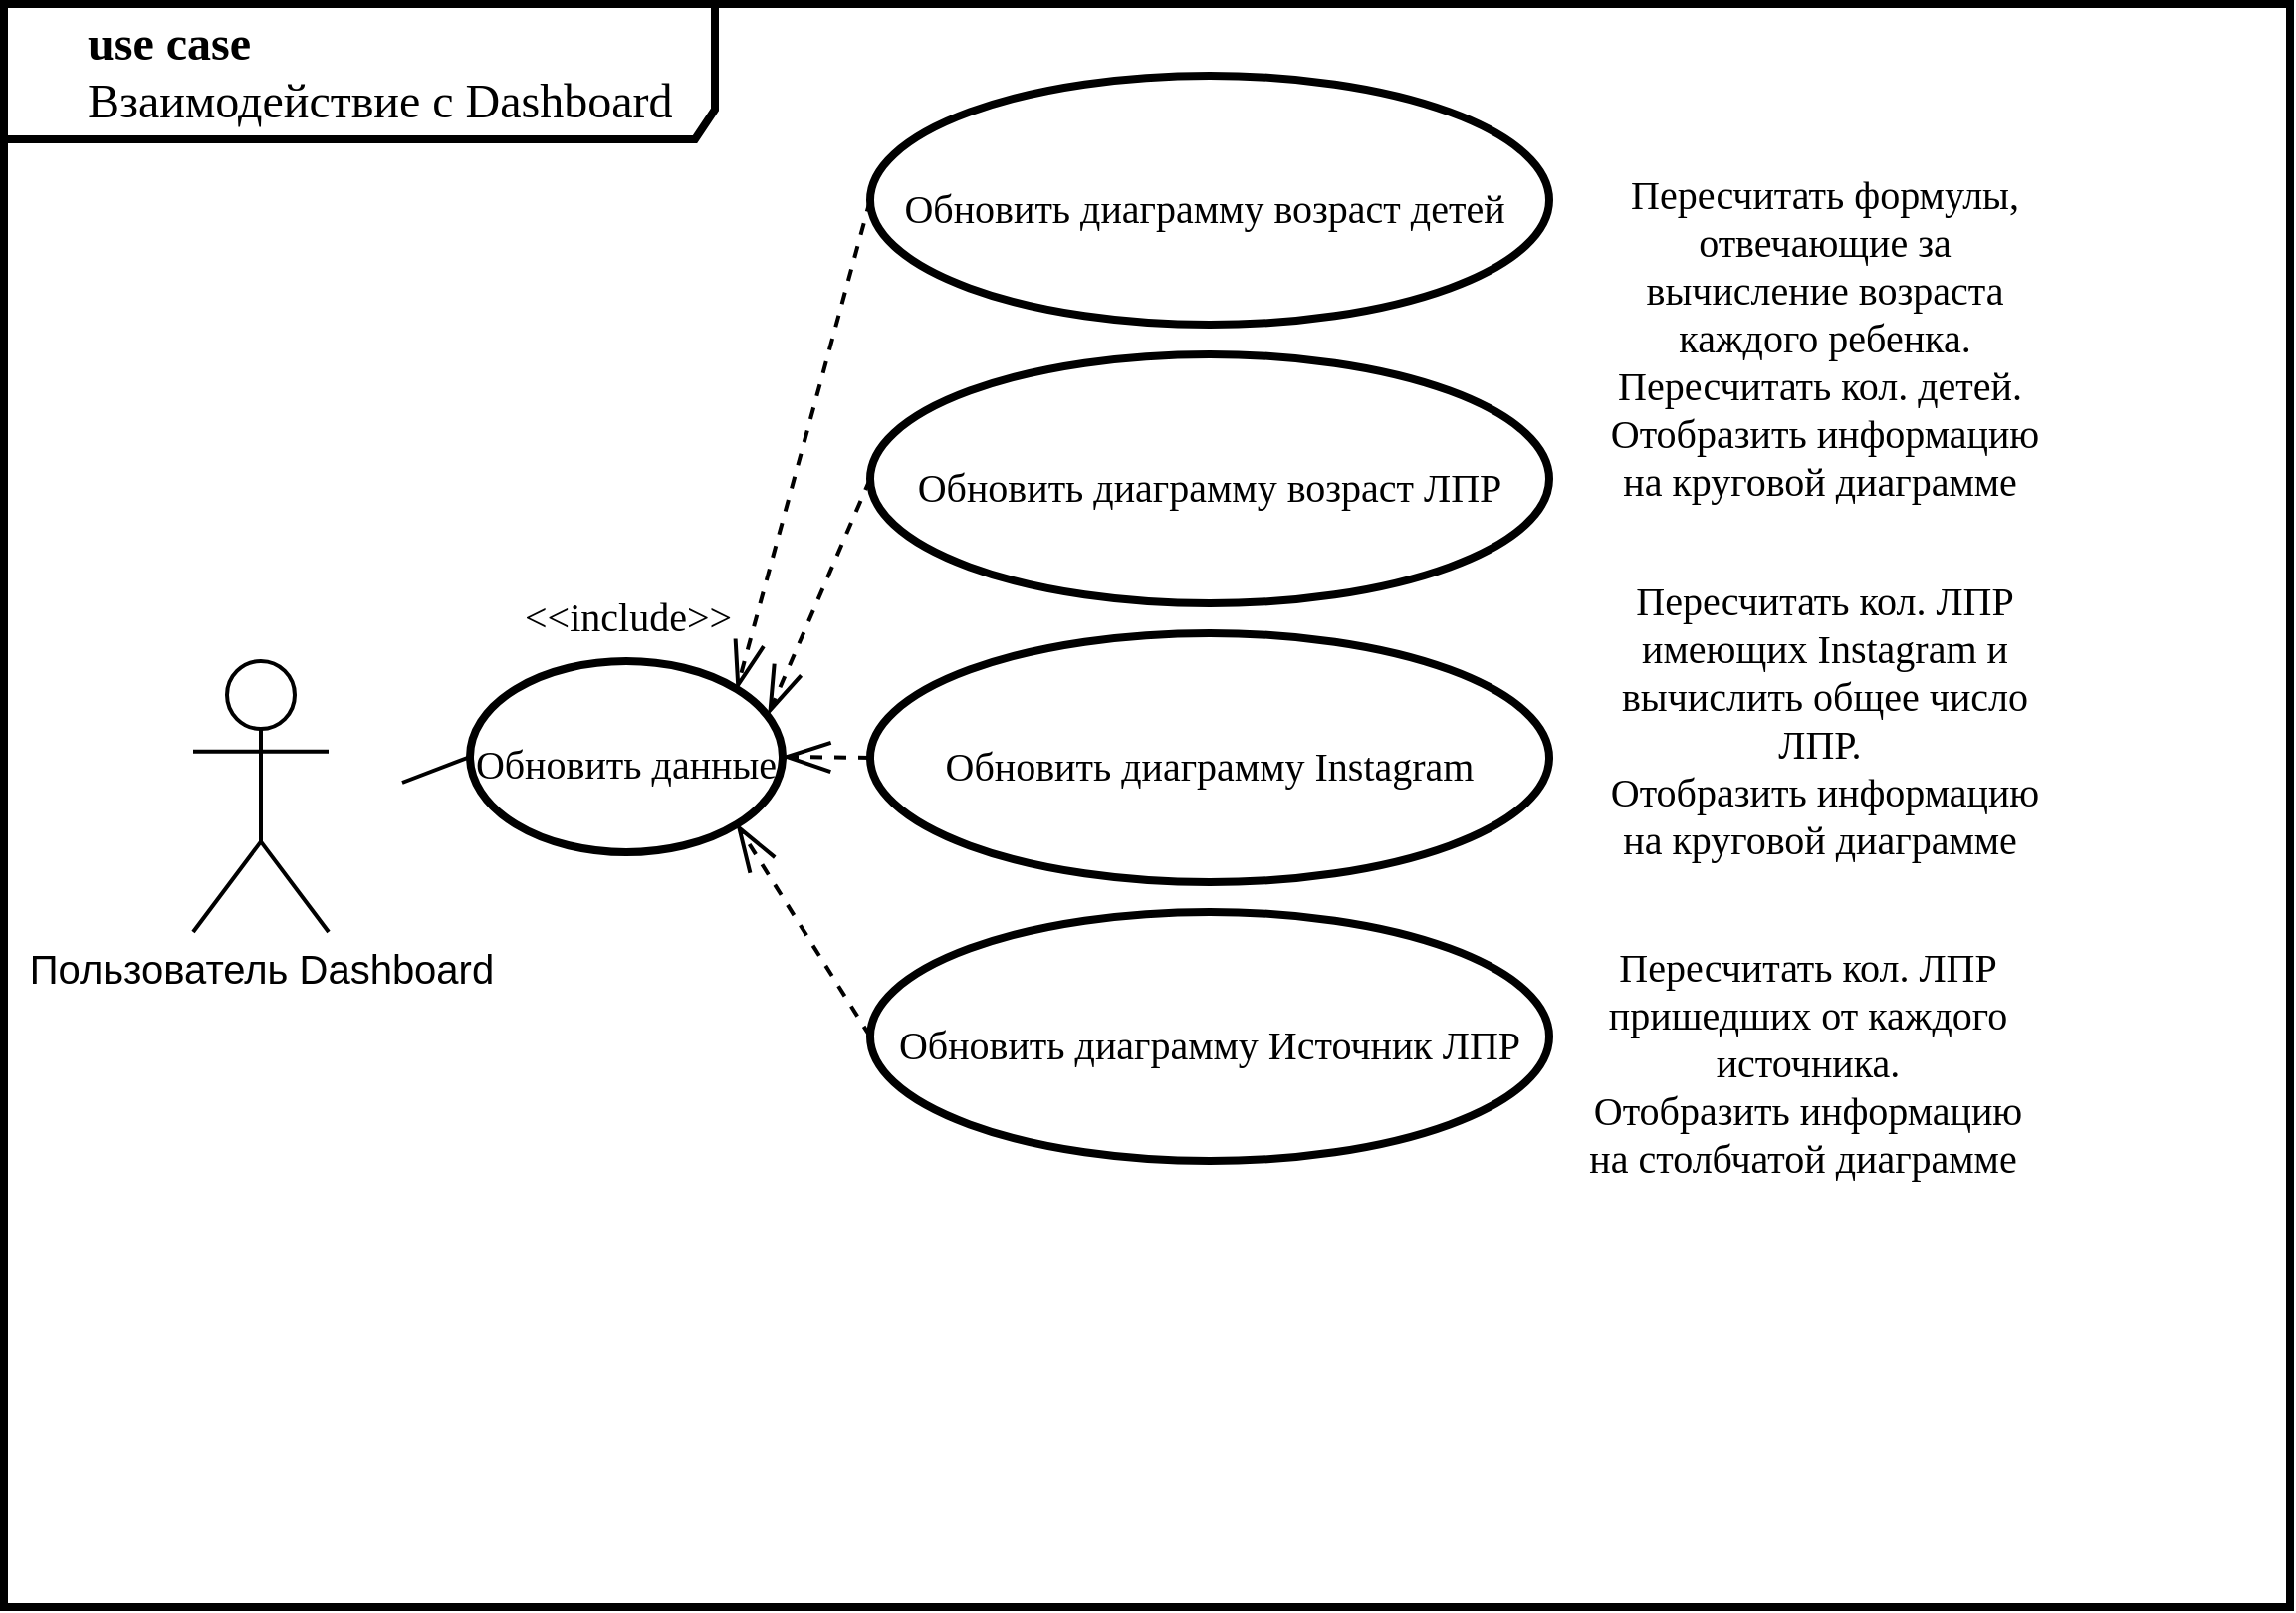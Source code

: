 <mxfile version="16.2.2" type="device" pages="2"><diagram id="J_JxE3FPBBnm1Xu3IMAS" name="uc Dashboard"><mxGraphModel dx="1413" dy="741" grid="0" gridSize="10" guides="1" tooltips="1" connect="1" arrows="1" fold="1" page="1" pageScale="1" pageWidth="1169" pageHeight="827" background="#ffffff" math="0" shadow="0"><root><mxCell id="0"/><mxCell id="1" parent="0"/><mxCell id="MZi62uSYWT1XwtnHsQSA-1" value="&lt;blockquote style=&quot;margin: 0px 0px 0px 40px ; border: none ; padding: 0px ; font-size: 24px&quot;&gt;&lt;b&gt;use case &lt;br&gt;&lt;/b&gt;Взаимодействие с Dashboard&lt;/blockquote&gt;" style="shape=umlFrame;whiteSpace=wrap;html=1;fillColor=none;strokeWidth=4;strokeColor=#000000;fontFamily=Times New Roman;fontSize=30;width=357;height=68;fontColor=#000000;align=left;" parent="1" vertex="1"><mxGeometry x="11" y="18" width="1148" height="805" as="geometry"/></mxCell><mxCell id="MZi62uSYWT1XwtnHsQSA-2" value="Пользователь Dashboard" style="shape=umlActor;verticalLabelPosition=bottom;labelBackgroundColor=none;verticalAlign=top;html=1;aspect=fixed;strokeWidth=2;strokeColor=#000000;fillColor=none;fontSize=20;fontColor=#000000;" parent="1" vertex="1"><mxGeometry x="106" y="348" width="68" height="136" as="geometry"/></mxCell><mxCell id="u065sZ15Fkk56258xnUj-3" value="" style="endArrow=none;html=1;strokeWidth=2;strokeColor=#000000;entryX=0;entryY=0.5;entryDx=0;entryDy=0;" parent="1" target="BB3mmWmNBsPmkT6MMdRd-1" edge="1"><mxGeometry width="50" height="50" relative="1" as="geometry"><mxPoint x="211" y="409" as="sourcePoint"/><mxPoint x="628" y="433" as="targetPoint"/></mxGeometry></mxCell><mxCell id="BB3mmWmNBsPmkT6MMdRd-1" value="&lt;font style=&quot;font-size: 20px&quot;&gt;Обновить данные&lt;/font&gt;" style="ellipse;whiteSpace=wrap;html=1;strokeColor=#000000;strokeWidth=4;fillColor=none;fontFamily=Times New Roman;fontSize=30;fontColor=#000000;align=center;" parent="1" vertex="1"><mxGeometry x="245" y="348" width="157" height="96" as="geometry"/></mxCell><mxCell id="BB3mmWmNBsPmkT6MMdRd-11" style="edgeStyle=none;rounded=0;orthogonalLoop=1;jettySize=auto;html=1;exitX=0;exitY=0.5;exitDx=0;exitDy=0;entryX=1;entryY=0.5;entryDx=0;entryDy=0;dashed=1;endArrow=openThin;endFill=0;strokeColor=#000000;strokeWidth=2;endSize=20;" parent="1" source="l_8BTGWiMId8N4lnk_Zu-2" target="BB3mmWmNBsPmkT6MMdRd-1" edge="1"><mxGeometry relative="1" as="geometry"><mxPoint x="806.57" y="454.51" as="sourcePoint"/><mxPoint x="544.002" y="354.566" as="targetPoint"/></mxGeometry></mxCell><mxCell id="BB3mmWmNBsPmkT6MMdRd-9" style="edgeStyle=none;rounded=0;orthogonalLoop=1;jettySize=auto;html=1;exitX=0;exitY=0.5;exitDx=0;exitDy=0;entryX=0.955;entryY=0.276;entryDx=0;entryDy=0;dashed=1;endArrow=openThin;endFill=0;strokeColor=#000000;strokeWidth=2;endSize=20;entryPerimeter=0;" parent="1" source="l_8BTGWiMId8N4lnk_Zu-1" target="BB3mmWmNBsPmkT6MMdRd-1" edge="1"><mxGeometry relative="1" as="geometry"><mxPoint x="806.57" y="308.49" as="sourcePoint"/><mxPoint x="589.57" y="308.485" as="targetPoint"/></mxGeometry></mxCell><mxCell id="BB3mmWmNBsPmkT6MMdRd-7" style="rounded=0;orthogonalLoop=1;jettySize=auto;html=1;exitX=0;exitY=0.5;exitDx=0;exitDy=0;entryX=1;entryY=0;entryDx=0;entryDy=0;dashed=1;endArrow=openThin;endFill=0;strokeWidth=2;strokeColor=#000000;endSize=20;" parent="1" source="BB3mmWmNBsPmkT6MMdRd-3" target="BB3mmWmNBsPmkT6MMdRd-1" edge="1"><mxGeometry relative="1" as="geometry"><mxPoint x="544.002" y="262.404" as="targetPoint"/></mxGeometry></mxCell><mxCell id="_i5XkhQQVpm8DoW2XICF-2" value="&amp;lt;&amp;lt;include&amp;gt;&amp;gt;" style="edgeLabel;html=1;align=center;verticalAlign=middle;resizable=0;points=[];fontSize=20;fontFamily=Times New Roman;fontColor=#000000;labelBackgroundColor=none;" parent="BB3mmWmNBsPmkT6MMdRd-7" vertex="1" connectable="0"><mxGeometry x="-0.224" y="1" relative="1" as="geometry"><mxPoint x="-97" y="112" as="offset"/></mxGeometry></mxCell><mxCell id="BB3mmWmNBsPmkT6MMdRd-3" value="&lt;span style=&quot;text-align: left&quot;&gt;&lt;font style=&quot;font-size: 20px&quot;&gt;Обновить диаграмму возраст детей&amp;nbsp;&lt;/font&gt;&lt;/span&gt;" style="ellipse;whiteSpace=wrap;html=1;strokeColor=#000000;strokeWidth=4;fillColor=none;fontFamily=Times New Roman;fontSize=30;fontColor=#000000;align=center;" parent="1" vertex="1"><mxGeometry x="446" y="54" width="341" height="125" as="geometry"/></mxCell><mxCell id="l_8BTGWiMId8N4lnk_Zu-1" value="&lt;span style=&quot;text-align: left&quot;&gt;&lt;font style=&quot;font-size: 20px&quot;&gt;Обновить диаграмму возраст ЛПР&lt;/font&gt;&lt;/span&gt;" style="ellipse;whiteSpace=wrap;html=1;strokeColor=#000000;strokeWidth=4;fillColor=none;fontFamily=Times New Roman;fontSize=30;fontColor=#000000;align=center;" parent="1" vertex="1"><mxGeometry x="446" y="194.0" width="341" height="125" as="geometry"/></mxCell><mxCell id="l_8BTGWiMId8N4lnk_Zu-2" value="&lt;span style=&quot;text-align: left&quot;&gt;&lt;font style=&quot;font-size: 20px&quot;&gt;Обновить диаграмму Instagram&lt;/font&gt;&lt;/span&gt;" style="ellipse;whiteSpace=wrap;html=1;strokeColor=#000000;strokeWidth=4;fillColor=none;fontFamily=Times New Roman;fontSize=30;fontColor=#000000;align=center;" parent="1" vertex="1"><mxGeometry x="446" y="334" width="341" height="125" as="geometry"/></mxCell><mxCell id="l_8BTGWiMId8N4lnk_Zu-3" style="edgeStyle=none;rounded=0;orthogonalLoop=1;jettySize=auto;html=1;exitX=0;exitY=0.5;exitDx=0;exitDy=0;entryX=1;entryY=1;entryDx=0;entryDy=0;dashed=1;endArrow=openThin;endFill=0;strokeColor=#000000;strokeWidth=2;endSize=20;" parent="1" source="l_8BTGWiMId8N4lnk_Zu-5" target="BB3mmWmNBsPmkT6MMdRd-1" edge="1"><mxGeometry relative="1" as="geometry"><mxPoint x="792.57" y="710.94" as="sourcePoint"/><mxPoint x="530.002" y="610.996" as="targetPoint"/></mxGeometry></mxCell><mxCell id="l_8BTGWiMId8N4lnk_Zu-5" value="&lt;span style=&quot;text-align: left&quot;&gt;&lt;font style=&quot;font-size: 20px&quot;&gt;Обновить диаграмму Источник ЛПР&lt;/font&gt;&lt;/span&gt;" style="ellipse;whiteSpace=wrap;html=1;strokeColor=#000000;strokeWidth=4;fillColor=none;fontFamily=Times New Roman;fontSize=30;fontColor=#000000;align=center;" parent="1" vertex="1"><mxGeometry x="446" y="474" width="341" height="125" as="geometry"/></mxCell><mxCell id="A8XFg30hCfdFscTfwUlb-1" value="Пересчитать формулы, отвечающие за вычисление возраста каждого ребенка. Пересчитать кол. детей.&amp;nbsp;&lt;br&gt;Отобразить информацию на круговой диаграмме&amp;nbsp;" style="text;html=1;strokeColor=none;fillColor=none;align=center;verticalAlign=middle;whiteSpace=wrap;rounded=0;strokeWidth=2;fontFamily=Times New Roman;fontSize=20;fontColor=#000000;" vertex="1" parent="1"><mxGeometry x="810.5" y="46" width="229" height="278" as="geometry"/></mxCell><mxCell id="A8XFg30hCfdFscTfwUlb-2" value="Пересчитать кол. ЛПР имеющих Instagram и вычислить общее число ЛПР.&amp;nbsp;&lt;br&gt;Отобразить информацию на круговой диаграмме&amp;nbsp;" style="text;html=1;strokeColor=none;fillColor=none;align=center;verticalAlign=middle;whiteSpace=wrap;rounded=0;strokeWidth=2;fontFamily=Times New Roman;fontSize=20;fontColor=#000000;" vertex="1" parent="1"><mxGeometry x="811" y="324" width="229" height="106.5" as="geometry"/></mxCell><mxCell id="A8XFg30hCfdFscTfwUlb-3" value="Пересчитать кол. ЛПР пришедших от каждого источника.&lt;br&gt;Отобразить информацию на столбчатой диаграмме&amp;nbsp;" style="text;html=1;strokeColor=none;fillColor=none;align=center;verticalAlign=middle;whiteSpace=wrap;rounded=0;strokeWidth=2;fontFamily=Times New Roman;fontSize=20;fontColor=#000000;" vertex="1" parent="1"><mxGeometry x="802" y="469" width="230" height="160" as="geometry"/></mxCell></root></mxGraphModel></diagram><diagram name="uc БД ЛПР" id="S-ooKSpJe-PajHyKbBch"><mxGraphModel dx="1789" dy="939" grid="0" gridSize="10" guides="1" tooltips="1" connect="1" arrows="1" fold="1" page="1" pageScale="1" pageWidth="1169" pageHeight="827" background="#ffffff" math="0" shadow="0"><root><mxCell id="FmPyRUaS7WMI_m5DIFp8-0"/><mxCell id="FmPyRUaS7WMI_m5DIFp8-1" parent="FmPyRUaS7WMI_m5DIFp8-0"/><mxCell id="FmPyRUaS7WMI_m5DIFp8-2" value="&lt;blockquote style=&quot;margin: 0 0 0 40px ; border: none ; padding: 0px&quot;&gt;&lt;font style=&quot;font-size: 24px&quot;&gt;&lt;b&gt;use case &lt;br&gt;&lt;/b&gt;Взаимодействие с БД ЛПР&lt;/font&gt;&lt;/blockquote&gt;" style="shape=umlFrame;whiteSpace=wrap;html=1;fillColor=none;strokeWidth=4;strokeColor=#000000;fontFamily=Times New Roman;fontSize=30;width=339;height=80;fontColor=#000000;align=left;" parent="FmPyRUaS7WMI_m5DIFp8-1" vertex="1"><mxGeometry x="11" y="18" width="1148" height="805" as="geometry"/></mxCell><mxCell id="FmPyRUaS7WMI_m5DIFp8-3" value="Редактор БД ЛПР" style="shape=umlActor;verticalLabelPosition=bottom;labelBackgroundColor=none;verticalAlign=top;html=1;aspect=fixed;strokeWidth=2;strokeColor=#000000;fillColor=none;fontSize=20;fontColor=#000000;" parent="FmPyRUaS7WMI_m5DIFp8-1" vertex="1"><mxGeometry x="93" y="316" width="68" height="136" as="geometry"/></mxCell><mxCell id="FmPyRUaS7WMI_m5DIFp8-4" value="" style="endArrow=none;html=1;strokeWidth=2;strokeColor=#000000;entryX=0;entryY=0.5;entryDx=0;entryDy=0;" parent="FmPyRUaS7WMI_m5DIFp8-1" target="FmPyRUaS7WMI_m5DIFp8-12" edge="1"><mxGeometry width="50" height="50" relative="1" as="geometry"><mxPoint x="211" y="409" as="sourcePoint"/><mxPoint x="283.0" y="409.485" as="targetPoint"/></mxGeometry></mxCell><mxCell id="FmPyRUaS7WMI_m5DIFp8-12" value="&lt;span style=&quot;text-align: left&quot;&gt;&lt;font style=&quot;font-size: 20px&quot;&gt;Изменить дату рождения детей&amp;nbsp;&lt;/font&gt;&lt;/span&gt;" style="ellipse;whiteSpace=wrap;html=1;strokeColor=#000000;strokeWidth=4;fillColor=none;fontFamily=Times New Roman;fontSize=30;fontColor=#000000;align=center;" parent="FmPyRUaS7WMI_m5DIFp8-1" vertex="1"><mxGeometry x="414.0" y="42" width="341" height="125" as="geometry"/></mxCell><mxCell id="FmPyRUaS7WMI_m5DIFp8-13" value="&lt;span style=&quot;text-align: left&quot;&gt;&lt;font style=&quot;font-size: 20px&quot;&gt;Изменить дату рождения ЛПР&lt;/font&gt;&lt;/span&gt;" style="ellipse;whiteSpace=wrap;html=1;strokeColor=#000000;strokeWidth=4;fillColor=none;fontFamily=Times New Roman;fontSize=30;fontColor=#000000;align=center;" parent="FmPyRUaS7WMI_m5DIFp8-1" vertex="1"><mxGeometry x="414" y="191.0" width="341" height="125" as="geometry"/></mxCell><mxCell id="FmPyRUaS7WMI_m5DIFp8-14" value="&lt;span style=&quot;text-align: left&quot;&gt;&lt;font style=&quot;font-size: 20px&quot;&gt;Изменить информацию о Instagram ЛПР&lt;/font&gt;&lt;/span&gt;" style="ellipse;whiteSpace=wrap;html=1;strokeColor=#000000;strokeWidth=4;fillColor=none;fontFamily=Times New Roman;fontSize=30;fontColor=#000000;align=center;" parent="FmPyRUaS7WMI_m5DIFp8-1" vertex="1"><mxGeometry x="414.5" y="351" width="341" height="125" as="geometry"/></mxCell><mxCell id="FmPyRUaS7WMI_m5DIFp8-17" value="&lt;span style=&quot;text-align: left&quot;&gt;&lt;font style=&quot;font-size: 20px&quot;&gt;Изменить информацию о источнике, привлекшем ЛПР&lt;/font&gt;&lt;/span&gt;" style="ellipse;whiteSpace=wrap;html=1;strokeColor=#000000;strokeWidth=4;fillColor=none;fontFamily=Times New Roman;fontSize=30;fontColor=#000000;align=center;" parent="FmPyRUaS7WMI_m5DIFp8-1" vertex="1"><mxGeometry x="414.0" y="511" width="341" height="125" as="geometry"/></mxCell><mxCell id="xuEC2GSbWuGjqpVKvuu9-0" value="" style="endArrow=none;html=1;strokeWidth=2;strokeColor=#000000;entryX=0;entryY=0.5;entryDx=0;entryDy=0;" parent="FmPyRUaS7WMI_m5DIFp8-1" target="FmPyRUaS7WMI_m5DIFp8-13" edge="1"><mxGeometry width="50" height="50" relative="1" as="geometry"><mxPoint x="210" y="409" as="sourcePoint"/><mxPoint x="803.57" y="109.5" as="targetPoint"/></mxGeometry></mxCell><mxCell id="xuEC2GSbWuGjqpVKvuu9-1" value="" style="endArrow=none;html=1;strokeWidth=2;strokeColor=#000000;entryX=0;entryY=0.5;entryDx=0;entryDy=0;" parent="FmPyRUaS7WMI_m5DIFp8-1" target="FmPyRUaS7WMI_m5DIFp8-14" edge="1"><mxGeometry width="50" height="50" relative="1" as="geometry"><mxPoint x="210" y="409" as="sourcePoint"/><mxPoint x="808.0" y="288.5" as="targetPoint"/></mxGeometry></mxCell><mxCell id="xuEC2GSbWuGjqpVKvuu9-2" value="" style="endArrow=none;html=1;strokeWidth=2;strokeColor=#000000;entryX=0;entryY=0.5;entryDx=0;entryDy=0;" parent="FmPyRUaS7WMI_m5DIFp8-1" target="FmPyRUaS7WMI_m5DIFp8-17" edge="1"><mxGeometry width="50" height="50" relative="1" as="geometry"><mxPoint x="208" y="408" as="sourcePoint"/><mxPoint x="803.57" y="466.5" as="targetPoint"/></mxGeometry></mxCell><mxCell id="sdtzRVjFPL_7_9K3Qw2w-0" value="&lt;span style=&quot;text-align: left&quot;&gt;&lt;font style=&quot;font-size: 20px&quot;&gt;Изменение остальных данных, которые не используются моделью&lt;/font&gt;&lt;/span&gt;" style="ellipse;whiteSpace=wrap;html=1;strokeColor=#000000;strokeWidth=4;fillColor=none;fontFamily=Times New Roman;fontSize=30;fontColor=#000000;align=center;" vertex="1" parent="FmPyRUaS7WMI_m5DIFp8-1"><mxGeometry x="421.0" y="666" width="341" height="125" as="geometry"/></mxCell><mxCell id="sdtzRVjFPL_7_9K3Qw2w-1" value="" style="endArrow=none;html=1;strokeWidth=2;strokeColor=#000000;entryX=0;entryY=0.5;entryDx=0;entryDy=0;" edge="1" parent="FmPyRUaS7WMI_m5DIFp8-1" target="sdtzRVjFPL_7_9K3Qw2w-0"><mxGeometry width="50" height="50" relative="1" as="geometry"><mxPoint x="210" y="405" as="sourcePoint"/><mxPoint x="810.57" y="621.5" as="targetPoint"/></mxGeometry></mxCell></root></mxGraphModel></diagram></mxfile>